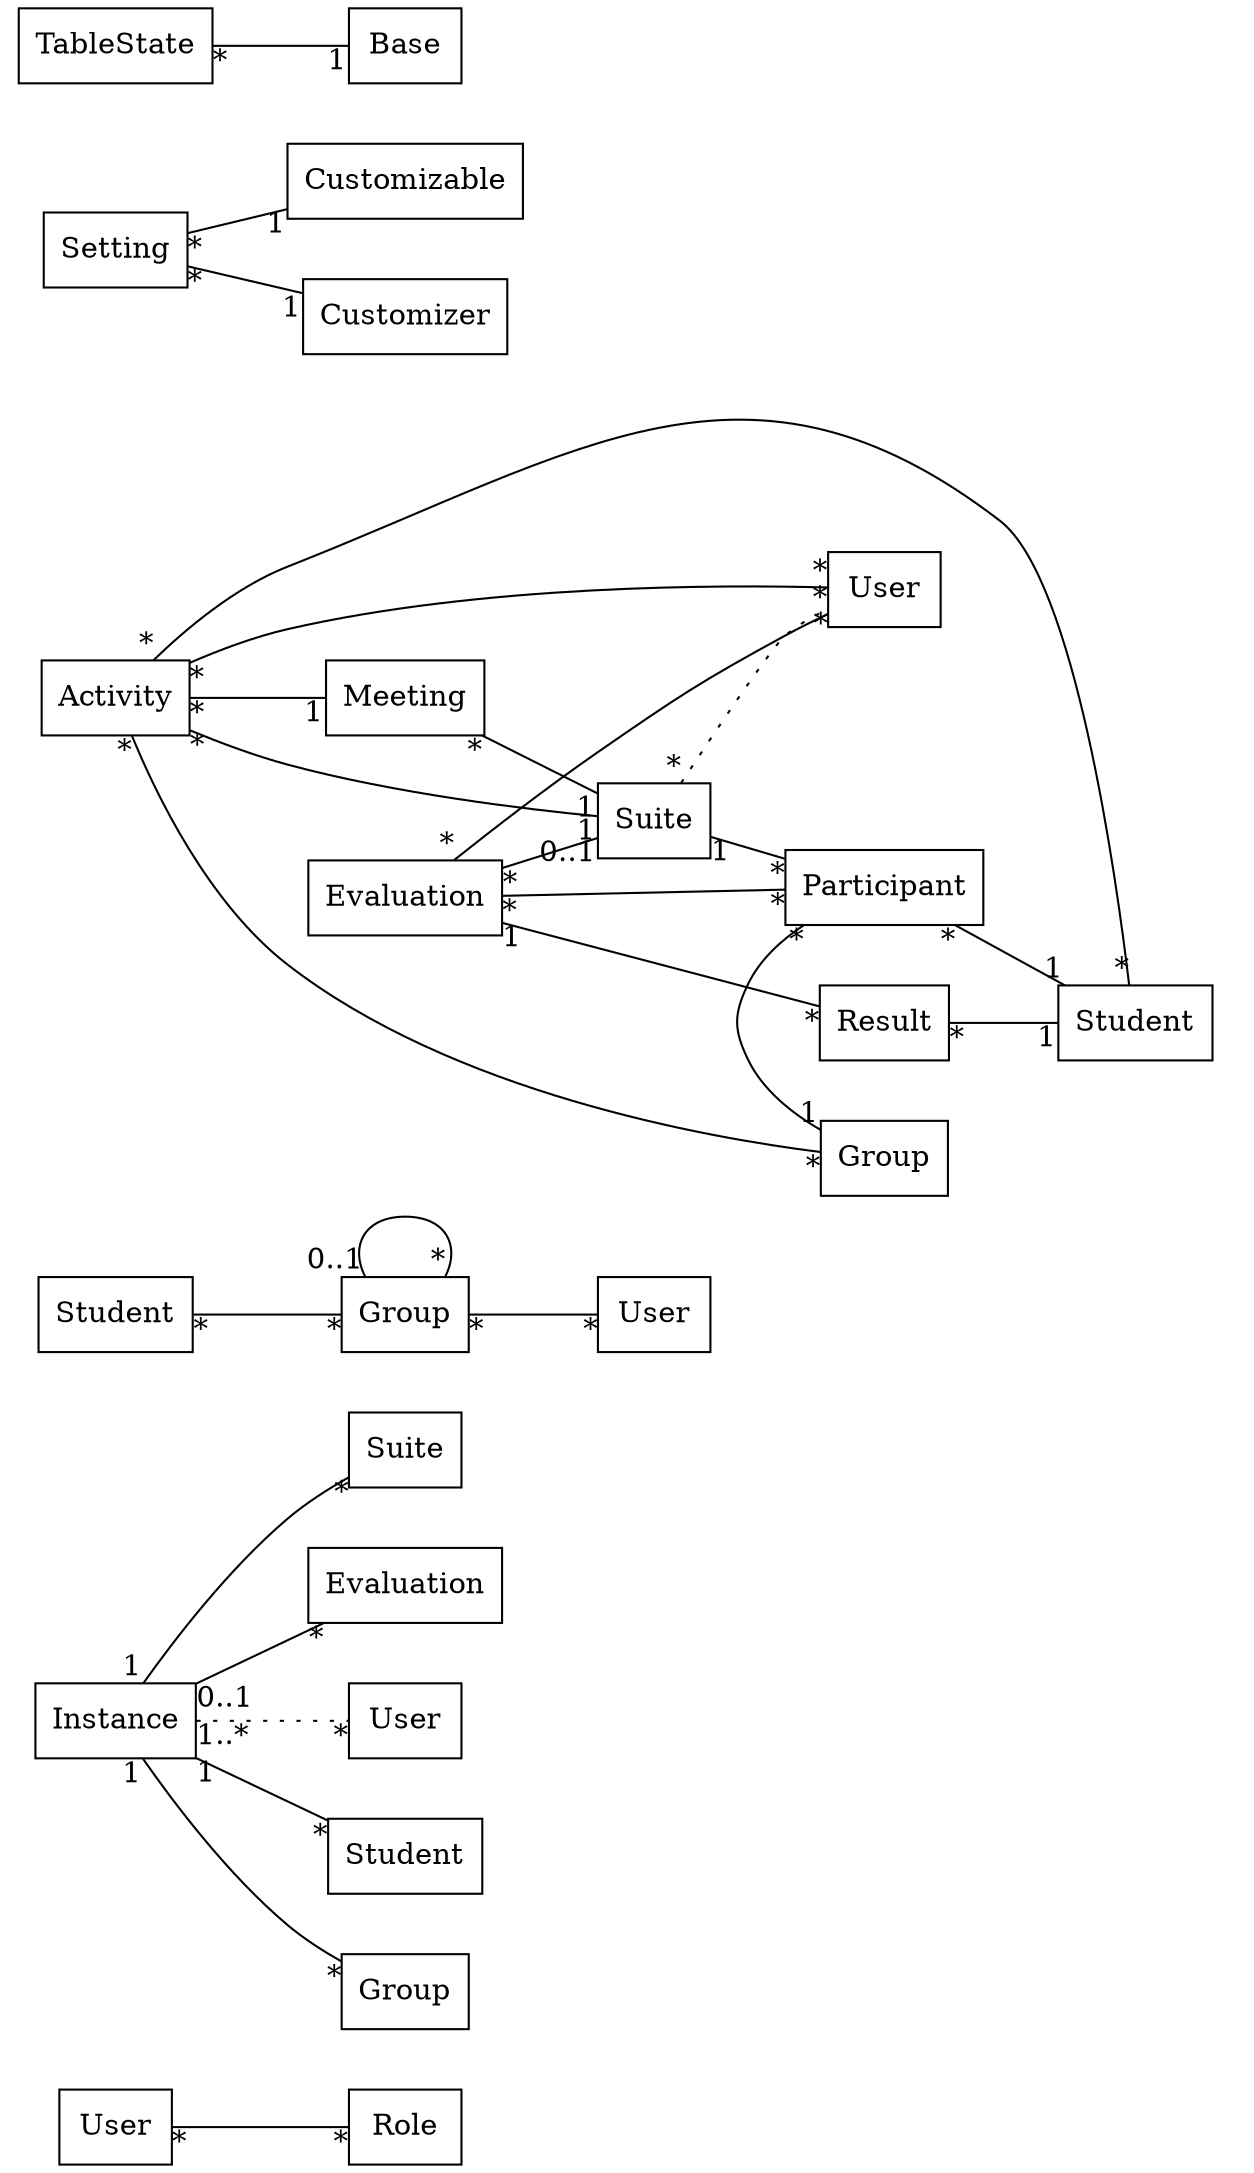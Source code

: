 digraph ER {
    
    nodesep = 0.4;

    graph [ rankdir=LR overlap=false splines=true ];
    node  [ shape=box                               ];
    edge  [ dir=none                                ];


    // User

    User -> Role [ taillabel="*" headlabel="*" ];

    // Instance associations

    IUser       [ label="User"       ];
    IStudent    [ label="Student"    ];
    IGroup      [ label="Group"      ];
    ISuite      [ label="Suite"      ];
    IEvaluation [ label="Evaluation" ];

    Instance -> IUser       [ taillabel="1..*" headlabel="*" style="dotted" ];
    Instance -> IStudent    [ taillabel="1"    headlabel="*"                ];
    Instance -> IGroup      [ taillabel="1"    headlabel="*"                ];
    Instance -> ISuite      [ taillabel="1"    headlabel="*"                ];
    Instance -> IEvaluation [ taillabel="0..1" headlabel="*"                ];

    // Students and groups

    SGUser [ label="User" ];

    Student -> Group  [ taillabel="*"    headlabel="*" ];

    Group   -> Group  [ taillabel="0..1" headlabel="*" ];
    Group   -> SGUser [ taillabel="*"    headlabel="*" ];

    // Suite and children

    SUser    [ label="User"    ];
    SStudent [ label="Student" ];
    SGroup   [ label="Group"   ];

    subgraph cluster_suite {
        // Group primary suite associations for a clearer graph
        style=invisible;
        Suite;
        Evaluation;
        Meeting;
        Activity;
        Participant;
    }

    subgraph cluster_result {
        // Group result related associations for a clearer graph
        style=invisible;
        Result;
        SStudent;
        SGroup;
        Participant;
    }

    Suite       -> Participant  [ taillabel="1"    headlabel="*"                   ];
    Suite       -> SUser        [ taillabel="*"    headlabel="*"    style="dotted" ];

    Evaluation  -> Suite        [ taillabel="*"    headlabel="0..1"                ];
    Evaluation  -> SUser        [ taillabel="*"    headlabel="*"                   ];
    Evaluation  -> Participant  [ taillabel="*"    headlabel="*"                   ];

    Participant -> SStudent     [ taillabel="*"    headlabel="1"                   ]
    Participant -> SGroup       [ taillabel="*"    headlabel="1"                   ];

    Result      -> Evaluation   [ taillabel="*"    headlabel="1"                   ];
    Result      -> SStudent     [ taillabel="*"    headlabel="1"                   ];

    Meeting     -> Suite        [ taillabel="*"    headlabel="1"                   ];

    Activity    -> Suite        [ taillabel="*"    headlabel="1"                   ];
    Activity    -> Meeting      [ taillabel="*"    headlabel="1"                   ];
    Activity    -> SStudent     [ taillabel="*"    headlabel="*"                   ];
    Activity    -> SUser        [ taillabel="*"    headlabel="*"                   ];
    Activity    -> SGroup       [ taillabel="*"    headlabel="*"                   ];

    // Polymorphic

    Setting     -> Customizable [ taillabel="*"    headlabel="1"                   ];
    Setting     -> Customizer   [ taillabel="*"    headlabel="1"                   ];

    TableState  -> Base         [ taillabel="*"    headlabel="1"                   ];
}
